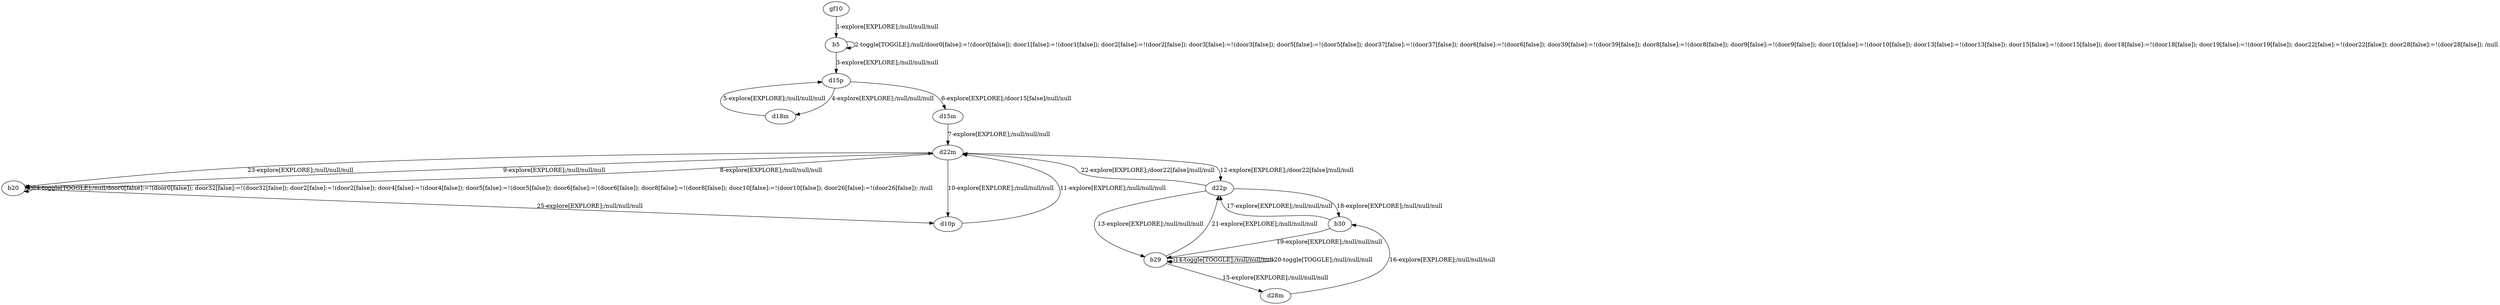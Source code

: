 # Total number of goals covered by this test: 5
# b30 --> b29
# b29 --> b29
# b30 --> d22p
# d28m --> b30
# d22p --> b30

digraph g {
"gf10" -> "b5" [label = "1-explore[EXPLORE];/null/null/null"];
"b5" -> "b5" [label = "2-toggle[TOGGLE];/null/door0[false]:=!(door0[false]); door1[false]:=!(door1[false]); door2[false]:=!(door2[false]); door3[false]:=!(door3[false]); door5[false]:=!(door5[false]); door37[false]:=!(door37[false]); door6[false]:=!(door6[false]); door39[false]:=!(door39[false]); door8[false]:=!(door8[false]); door9[false]:=!(door9[false]); door10[false]:=!(door10[false]); door13[false]:=!(door13[false]); door15[false]:=!(door15[false]); door18[false]:=!(door18[false]); door19[false]:=!(door19[false]); door22[false]:=!(door22[false]); door28[false]:=!(door28[false]); /null"];
"b5" -> "d15p" [label = "3-explore[EXPLORE];/null/null/null"];
"d15p" -> "d18m" [label = "4-explore[EXPLORE];/null/null/null"];
"d18m" -> "d15p" [label = "5-explore[EXPLORE];/null/null/null"];
"d15p" -> "d15m" [label = "6-explore[EXPLORE];/door15[false]/null/null"];
"d15m" -> "d22m" [label = "7-explore[EXPLORE];/null/null/null"];
"d22m" -> "b20" [label = "8-explore[EXPLORE];/null/null/null"];
"b20" -> "d22m" [label = "9-explore[EXPLORE];/null/null/null"];
"d22m" -> "d10p" [label = "10-explore[EXPLORE];/null/null/null"];
"d10p" -> "d22m" [label = "11-explore[EXPLORE];/null/null/null"];
"d22m" -> "d22p" [label = "12-explore[EXPLORE];/door22[false]/null/null"];
"d22p" -> "b29" [label = "13-explore[EXPLORE];/null/null/null"];
"b29" -> "b29" [label = "14-toggle[TOGGLE];/null/null/null"];
"b29" -> "d28m" [label = "15-explore[EXPLORE];/null/null/null"];
"d28m" -> "b30" [label = "16-explore[EXPLORE];/null/null/null"];
"b30" -> "d22p" [label = "17-explore[EXPLORE];/null/null/null"];
"d22p" -> "b30" [label = "18-explore[EXPLORE];/null/null/null"];
"b30" -> "b29" [label = "19-explore[EXPLORE];/null/null/null"];
"b29" -> "b29" [label = "20-toggle[TOGGLE];/null/null/null"];
"b29" -> "d22p" [label = "21-explore[EXPLORE];/null/null/null"];
"d22p" -> "d22m" [label = "22-explore[EXPLORE];/door22[false]/null/null"];
"d22m" -> "b20" [label = "23-explore[EXPLORE];/null/null/null"];
"b20" -> "b20" [label = "24-toggle[TOGGLE];/null/door0[false]:=!(door0[false]); door32[false]:=!(door32[false]); door2[false]:=!(door2[false]); door4[false]:=!(door4[false]); door5[false]:=!(door5[false]); door6[false]:=!(door6[false]); door8[false]:=!(door8[false]); door10[false]:=!(door10[false]); door26[false]:=!(door26[false]); /null"];
"b20" -> "d10p" [label = "25-explore[EXPLORE];/null/null/null"];
}